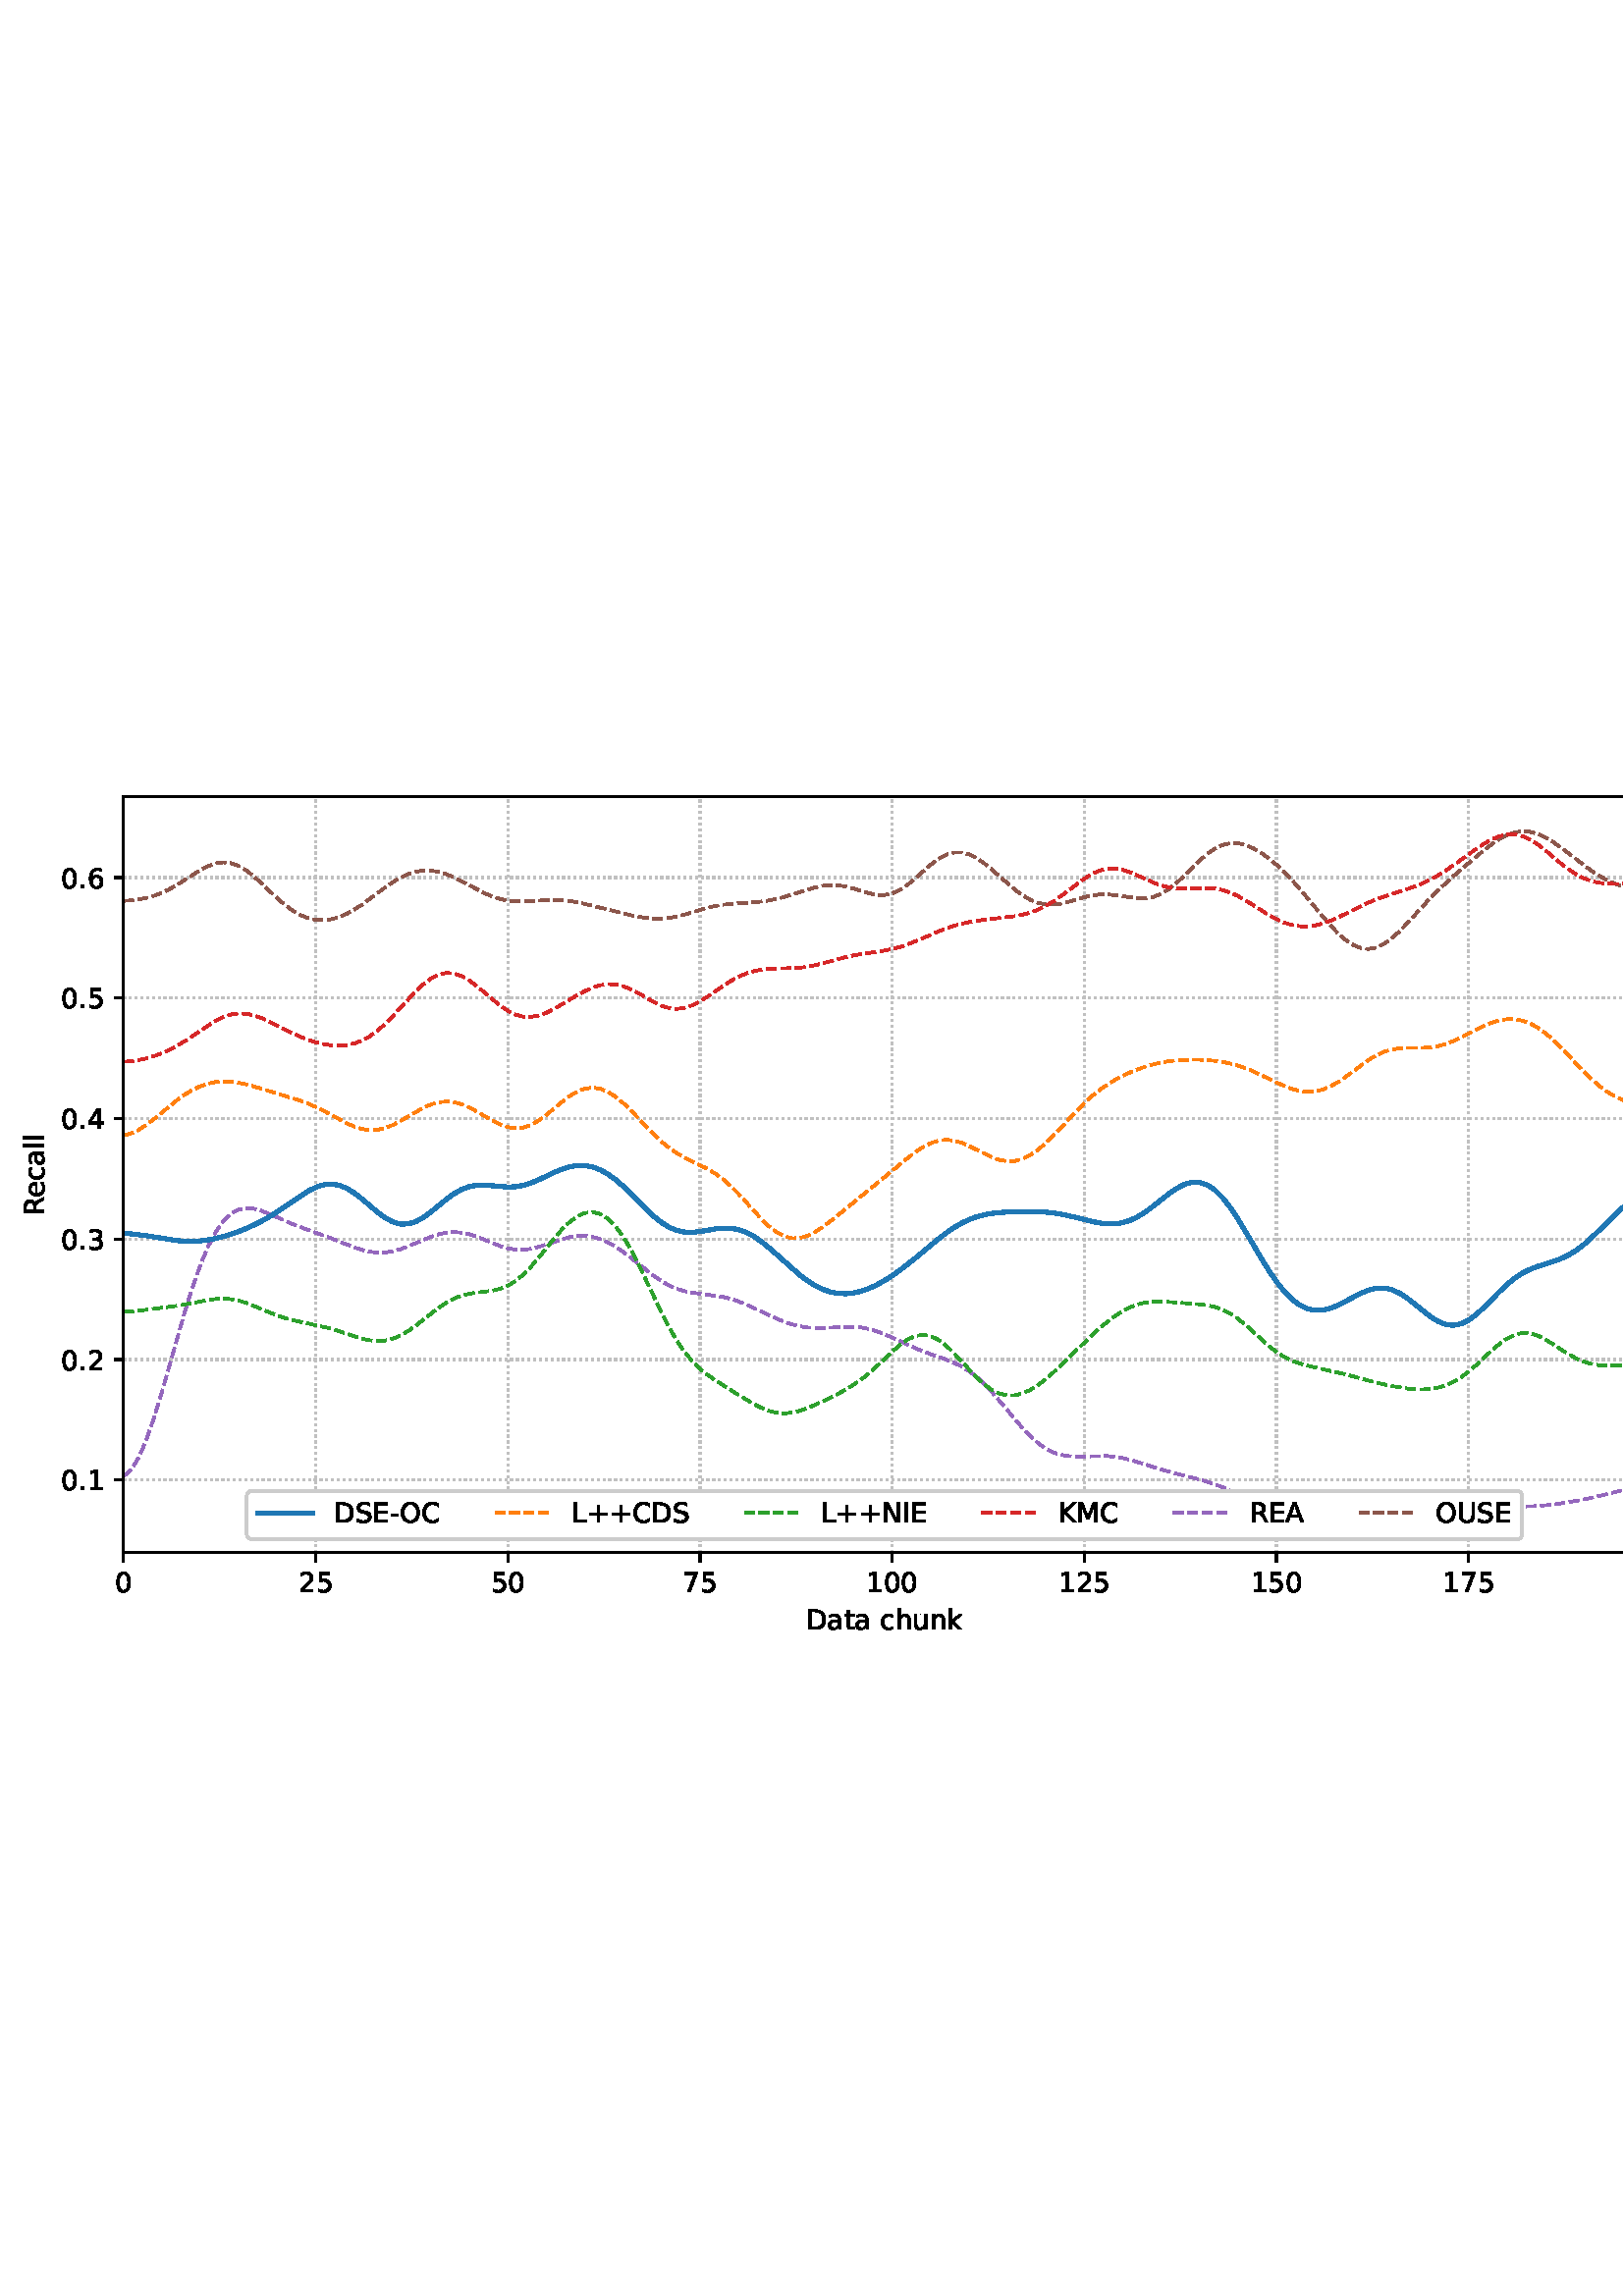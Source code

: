 %!PS-Adobe-3.0 EPSF-3.0
%%Orientation: portrait
%%BoundingBox: 1.511 235.028 610.489 556.972
%%EndComments
%%BeginProlog
/mpldict 8 dict def
mpldict begin
/m { moveto } bind def
/l { lineto } bind def
/r { rlineto } bind def
/c { curveto } bind def
/cl { closepath } bind def
/box {
m
1 index 0 r
0 exch r
neg 0 r
cl
} bind def
/clipbox {
box
clip
newpath
} bind def
%!PS-Adobe-3.0 Resource-Font
%%Copyright: Copyright (c) 2003 by Bitstream, Inc. All Rights Reserved. Copyright (c) 2006 by Tavmjong Bah. All Rights Reserved. DejaVu changes are in public domain 
25 dict begin
/_d{bind def}bind def
/_m{moveto}_d
/_l{lineto}_d
/_cl{closepath eofill}_d
/_c{curveto}_d
/_sc{7 -1 roll{setcachedevice}{pop pop pop pop pop pop}ifelse}_d
/_e{exec}_d
/FontName /DejaVuSans def
/PaintType 0 def
/FontMatrix[.001 0 0 .001 0 0]def
/FontBBox[-1021 -463 1793 1232]def
/FontType 3 def
/Encoding [ /space /plus /hyphen /period /zero /one /two /three /four /five /six /seven /A /C /D /E /I /K /L /M /N /O /R /S /U /a /c /e /h /k /l /n /t /u ] def
/FontInfo 10 dict dup begin
/FamilyName (DejaVu Sans) def
/FullName (DejaVu Sans) def
/Notice (Copyright (c) 2003 by Bitstream, Inc. All Rights Reserved. Copyright (c) 2006 by Tavmjong Bah. All Rights Reserved. DejaVu changes are in public domain ) def
/Weight (Book) def
/Version (Version 2.35) def
/ItalicAngle 0.0 def
/isFixedPitch false def
/UnderlinePosition -130 def
/UnderlineThickness 90 def
end readonly def
/CharStrings 35 dict dup begin
/.notdef 0 def
/space{318 0 0 0 0 0 _sc
}_d
/plus{838 0 106 0 732 627 _sc
460 627 _m
460 355 _l
732 355 _l
732 272 _l
460 272 _l
460 0 _l
378 0 _l
378 272 _l
106 272 _l
106 355 _l
378 355 _l
378 627 _l
460 627 _l
_cl}_d
/hyphen{361 0 49 234 312 314 _sc
49 314 _m
312 314 _l
312 234 _l
49 234 _l
49 314 _l
_cl}_d
/period{318 0 107 0 210 124 _sc
107 124 _m
210 124 _l
210 0 _l
107 0 _l
107 124 _l
_cl}_d
/zero{636 0 66 -13 570 742 _sc
318 664 _m
267 664 229 639 203 589 _c
177 539 165 464 165 364 _c
165 264 177 189 203 139 _c
229 89 267 64 318 64 _c
369 64 407 89 433 139 _c
458 189 471 264 471 364 _c
471 464 458 539 433 589 _c
407 639 369 664 318 664 _c
318 742 _m
399 742 461 709 505 645 _c
548 580 570 486 570 364 _c
570 241 548 147 505 83 _c
461 19 399 -13 318 -13 _c
236 -13 173 19 130 83 _c
87 147 66 241 66 364 _c
66 486 87 580 130 645 _c
173 709 236 742 318 742 _c
_cl}_d
/one{636 0 110 0 544 729 _sc
124 83 _m
285 83 _l
285 639 _l
110 604 _l
110 694 _l
284 729 _l
383 729 _l
383 83 _l
544 83 _l
544 0 _l
124 0 _l
124 83 _l
_cl}_d
/two{{636 0 73 0 536 742 _sc
192 83 _m
536 83 _l
536 0 _l
73 0 _l
73 83 _l
110 121 161 173 226 239 _c
290 304 331 346 348 365 _c
380 400 402 430 414 455 _c
426 479 433 504 433 528 _c
433 566 419 598 392 622 _c
365 646 330 659 286 659 _c
255 659 222 653 188 643 _c
154 632 117 616 78 594 _c
78 694 _l
118 710 155 722 189 730 _c
223 738 255 742 284 742 _c
}_e{359 742 419 723 464 685 _c
509 647 532 597 532 534 _c
532 504 526 475 515 449 _c
504 422 484 390 454 354 _c
446 344 420 317 376 272 _c
332 227 271 164 192 83 _c
_cl}_e}_d
/three{{636 0 76 -13 556 742 _sc
406 393 _m
453 383 490 362 516 330 _c
542 298 556 258 556 212 _c
556 140 531 84 482 45 _c
432 6 362 -13 271 -13 _c
240 -13 208 -10 176 -4 _c
144 1 110 10 76 22 _c
76 117 _l
103 101 133 89 166 81 _c
198 73 232 69 268 69 _c
330 69 377 81 409 105 _c
441 129 458 165 458 212 _c
458 254 443 288 413 312 _c
383 336 341 349 287 349 _c
}_e{202 349 _l
202 430 _l
291 430 _l
339 430 376 439 402 459 _c
428 478 441 506 441 543 _c
441 580 427 609 401 629 _c
374 649 336 659 287 659 _c
260 659 231 656 200 650 _c
169 644 135 635 98 623 _c
98 711 _l
135 721 170 729 203 734 _c
235 739 266 742 296 742 _c
370 742 429 725 473 691 _c
517 657 539 611 539 553 _c
539 513 527 479 504 451 _c
481 423 448 403 406 393 _c
_cl}_e}_d
/four{636 0 49 0 580 729 _sc
378 643 _m
129 254 _l
378 254 _l
378 643 _l
352 729 _m
476 729 _l
476 254 _l
580 254 _l
580 172 _l
476 172 _l
476 0 _l
378 0 _l
378 172 _l
49 172 _l
49 267 _l
352 729 _l
_cl}_d
/five{{636 0 77 -13 549 729 _sc
108 729 _m
495 729 _l
495 646 _l
198 646 _l
198 467 _l
212 472 227 476 241 478 _c
255 480 270 482 284 482 _c
365 482 429 459 477 415 _c
525 370 549 310 549 234 _c
549 155 524 94 475 51 _c
426 8 357 -13 269 -13 _c
238 -13 207 -10 175 -6 _c
143 -1 111 6 77 17 _c
77 116 _l
106 100 136 88 168 80 _c
199 72 232 69 267 69 _c
}_e{323 69 368 83 401 113 _c
433 143 450 183 450 234 _c
450 284 433 324 401 354 _c
368 384 323 399 267 399 _c
241 399 214 396 188 390 _c
162 384 135 375 108 363 _c
108 729 _l
_cl}_e}_d
/six{{636 0 70 -13 573 742 _sc
330 404 _m
286 404 251 388 225 358 _c
199 328 186 286 186 234 _c
186 181 199 139 225 109 _c
251 79 286 64 330 64 _c
374 64 409 79 435 109 _c
461 139 474 181 474 234 _c
474 286 461 328 435 358 _c
409 388 374 404 330 404 _c
526 713 _m
526 623 _l
501 635 476 644 451 650 _c
425 656 400 659 376 659 _c
310 659 260 637 226 593 _c
}_e{192 549 172 482 168 394 _c
187 422 211 444 240 459 _c
269 474 301 482 336 482 _c
409 482 467 459 509 415 _c
551 371 573 310 573 234 _c
573 159 550 99 506 54 _c
462 9 403 -13 330 -13 _c
246 -13 181 19 137 83 _c
92 147 70 241 70 364 _c
70 479 97 571 152 639 _c
206 707 280 742 372 742 _c
396 742 421 739 447 735 _c
472 730 498 723 526 713 _c
_cl}_e}_d
/seven{636 0 82 0 551 729 _sc
82 729 _m
551 729 _l
551 687 _l
286 0 _l
183 0 _l
432 646 _l
82 646 _l
82 729 _l
_cl}_d
/A{684 0 8 0 676 729 _sc
342 632 _m
208 269 _l
476 269 _l
342 632 _l
286 729 _m
398 729 _l
676 0 _l
573 0 _l
507 187 _l
178 187 _l
112 0 _l
8 0 _l
286 729 _l
_cl}_d
/C{{698 0 56 -13 644 742 _sc
644 673 _m
644 569 _l
610 599 575 622 537 638 _c
499 653 460 661 418 661 _c
334 661 270 635 226 584 _c
182 533 160 460 160 364 _c
160 268 182 194 226 143 _c
270 92 334 67 418 67 _c
460 67 499 74 537 90 _c
575 105 610 128 644 159 _c
644 56 _l
609 32 572 15 534 4 _c
496 -7 455 -13 412 -13 _c
302 -13 215 20 151 87 _c
}_e{87 154 56 246 56 364 _c
56 481 87 573 151 641 _c
215 708 302 742 412 742 _c
456 742 497 736 535 725 _c
573 713 610 696 644 673 _c
_cl}_e}_d
/D{770 0 98 0 711 729 _sc
197 648 _m
197 81 _l
316 81 _l
416 81 490 103 537 149 _c
583 195 607 267 607 365 _c
607 463 583 534 537 580 _c
490 625 416 648 316 648 _c
197 648 _l
98 729 _m
301 729 _l
442 729 546 699 612 641 _c
678 582 711 490 711 365 _c
711 239 677 147 611 88 _c
545 29 441 0 301 0 _c
98 0 _l
98 729 _l
_cl}_d
/E{632 0 98 0 568 729 _sc
98 729 _m
559 729 _l
559 646 _l
197 646 _l
197 430 _l
544 430 _l
544 347 _l
197 347 _l
197 83 _l
568 83 _l
568 0 _l
98 0 _l
98 729 _l
_cl}_d
/I{295 0 98 0 197 729 _sc
98 729 _m
197 729 _l
197 0 _l
98 0 _l
98 729 _l
_cl}_d
/K{656 0 98 0 677 729 _sc
98 729 _m
197 729 _l
197 421 _l
524 729 _l
651 729 _l
289 389 _l
677 0 _l
547 0 _l
197 351 _l
197 0 _l
98 0 _l
98 729 _l
_cl}_d
/L{557 0 98 0 552 729 _sc
98 729 _m
197 729 _l
197 83 _l
552 83 _l
552 0 _l
98 0 _l
98 729 _l
_cl}_d
/M{863 0 98 0 765 729 _sc
98 729 _m
245 729 _l
431 233 _l
618 729 _l
765 729 _l
765 0 _l
669 0 _l
669 640 _l
481 140 _l
382 140 _l
194 640 _l
194 0 _l
98 0 _l
98 729 _l
_cl}_d
/N{748 0 98 0 650 729 _sc
98 729 _m
231 729 _l
554 119 _l
554 729 _l
650 729 _l
650 0 _l
517 0 _l
194 610 _l
194 0 _l
98 0 _l
98 729 _l
_cl}_d
/O{787 0 56 -13 731 742 _sc
394 662 _m
322 662 265 635 223 582 _c
181 528 160 456 160 364 _c
160 272 181 199 223 146 _c
265 92 322 66 394 66 _c
465 66 522 92 564 146 _c
606 199 627 272 627 364 _c
627 456 606 528 564 582 _c
522 635 465 662 394 662 _c
394 742 _m
496 742 577 707 639 639 _c
700 571 731 479 731 364 _c
731 248 700 157 639 89 _c
577 21 496 -13 394 -13 _c
291 -13 209 21 148 89 _c
86 157 56 248 56 364 _c
56 479 86 571 148 639 _c
209 707 291 742 394 742 _c
_cl}_d
/R{{695 0 98 0 666 729 _sc
444 342 _m
465 334 486 319 506 296 _c
526 272 546 240 566 199 _c
666 0 _l
560 0 _l
467 187 _l
443 235 419 268 397 284 _c
374 300 343 308 304 308 _c
197 308 _l
197 0 _l
98 0 _l
98 729 _l
321 729 _l
404 729 466 711 507 677 _c
548 642 569 589 569 519 _c
569 473 558 434 537 404 _c
515 374 484 353 444 342 _c
197 648 _m
197 389 _l
321 389 _l
}_e{368 389 404 400 428 422 _c
452 444 465 476 465 519 _c
465 561 452 593 428 615 _c
404 637 368 648 321 648 _c
197 648 _l
_cl}_e}_d
/S{{635 0 66 -13 579 742 _sc
535 705 _m
535 609 _l
497 627 462 640 429 649 _c
395 657 363 662 333 662 _c
279 662 237 651 208 631 _c
179 610 165 580 165 542 _c
165 510 174 485 194 469 _c
213 452 250 439 304 429 _c
364 417 _l
437 403 491 378 526 343 _c
561 307 579 260 579 201 _c
579 130 555 77 508 41 _c
460 5 391 -13 300 -13 _c
265 -13 228 -9 189 -2 _c
}_e{150 5 110 16 69 32 _c
69 134 _l
109 111 148 94 186 83 _c
224 71 262 66 300 66 _c
356 66 399 77 430 99 _c
460 121 476 152 476 194 _c
476 230 465 258 443 278 _c
421 298 385 313 335 323 _c
275 335 _l
201 349 148 372 115 404 _c
82 435 66 478 66 534 _c
66 598 88 649 134 686 _c
179 723 242 742 322 742 _c
356 742 390 739 426 733 _c
461 727 497 717 535 705 _c
}_e{_cl}_e}_d
/U{732 0 87 -13 645 729 _sc
87 729 _m
186 729 _l
186 286 _l
186 208 200 151 228 117 _c
256 83 302 66 366 66 _c
429 66 475 83 503 117 _c
531 151 546 208 546 286 _c
546 729 _l
645 729 _l
645 274 _l
645 178 621 107 574 59 _c
527 11 458 -13 366 -13 _c
274 -13 204 11 157 59 _c
110 107 87 178 87 274 _c
87 729 _l
_cl}_d
/a{{613 0 60 -13 522 560 _sc
343 275 _m
270 275 220 266 192 250 _c
164 233 150 205 150 165 _c
150 133 160 107 181 89 _c
202 70 231 61 267 61 _c
317 61 357 78 387 114 _c
417 149 432 196 432 255 _c
432 275 _l
343 275 _l
522 312 _m
522 0 _l
432 0 _l
432 83 _l
411 49 385 25 355 10 _c
325 -5 287 -13 243 -13 _c
187 -13 142 2 109 33 _c
76 64 60 106 60 159 _c
}_e{60 220 80 266 122 298 _c
163 329 224 345 306 345 _c
432 345 _l
432 354 _l
432 395 418 427 391 450 _c
364 472 326 484 277 484 _c
245 484 215 480 185 472 _c
155 464 127 453 100 439 _c
100 522 _l
132 534 164 544 195 550 _c
226 556 256 560 286 560 _c
365 560 424 539 463 498 _c
502 457 522 395 522 312 _c
_cl}_e}_d
/c{{550 0 55 -13 488 560 _sc
488 526 _m
488 442 _l
462 456 437 466 411 473 _c
385 480 360 484 334 484 _c
276 484 230 465 198 428 _c
166 391 150 339 150 273 _c
150 206 166 154 198 117 _c
230 80 276 62 334 62 _c
360 62 385 65 411 72 _c
437 79 462 90 488 104 _c
488 21 _l
462 9 436 0 410 -5 _c
383 -10 354 -13 324 -13 _c
242 -13 176 12 128 64 _c
}_e{79 115 55 185 55 273 _c
55 362 79 432 128 483 _c
177 534 244 560 330 560 _c
358 560 385 557 411 551 _c
437 545 463 537 488 526 _c
_cl}_e}_d
/e{{615 0 55 -13 562 560 _sc
562 296 _m
562 252 _l
149 252 _l
153 190 171 142 205 110 _c
238 78 284 62 344 62 _c
378 62 412 66 444 74 _c
476 82 509 95 541 113 _c
541 28 _l
509 14 476 3 442 -3 _c
408 -9 373 -13 339 -13 _c
251 -13 182 12 131 62 _c
80 112 55 181 55 268 _c
55 357 79 428 127 481 _c
175 533 241 560 323 560 _c
397 560 455 536 498 489 _c
}_e{540 441 562 377 562 296 _c
472 322 _m
471 371 457 410 431 440 _c
404 469 368 484 324 484 _c
274 484 234 469 204 441 _c
174 413 156 373 152 322 _c
472 322 _l
_cl}_e}_d
/h{634 0 91 0 549 760 _sc
549 330 _m
549 0 _l
459 0 _l
459 327 _l
459 379 448 417 428 443 _c
408 469 378 482 338 482 _c
289 482 251 466 223 435 _c
195 404 181 362 181 309 _c
181 0 _l
91 0 _l
91 760 _l
181 760 _l
181 462 _l
202 494 227 519 257 535 _c
286 551 320 560 358 560 _c
420 560 468 540 500 501 _c
532 462 549 405 549 330 _c
_cl}_d
/k{579 0 91 0 576 760 _sc
91 760 _m
181 760 _l
181 311 _l
449 547 _l
564 547 _l
274 291 _l
576 0 _l
459 0 _l
181 267 _l
181 0 _l
91 0 _l
91 760 _l
_cl}_d
/l{278 0 94 0 184 760 _sc
94 760 _m
184 760 _l
184 0 _l
94 0 _l
94 760 _l
_cl}_d
/n{634 0 91 0 549 560 _sc
549 330 _m
549 0 _l
459 0 _l
459 327 _l
459 379 448 417 428 443 _c
408 469 378 482 338 482 _c
289 482 251 466 223 435 _c
195 404 181 362 181 309 _c
181 0 _l
91 0 _l
91 547 _l
181 547 _l
181 462 _l
202 494 227 519 257 535 _c
286 551 320 560 358 560 _c
420 560 468 540 500 501 _c
532 462 549 405 549 330 _c
_cl}_d
/t{392 0 27 0 368 702 _sc
183 702 _m
183 547 _l
368 547 _l
368 477 _l
183 477 _l
183 180 _l
183 135 189 106 201 94 _c
213 81 238 75 276 75 _c
368 75 _l
368 0 _l
276 0 _l
206 0 158 13 132 39 _c
106 65 93 112 93 180 _c
93 477 _l
27 477 _l
27 547 _l
93 547 _l
93 702 _l
183 702 _l
_cl}_d
/u{634 0 85 -13 543 560 _sc
85 216 _m
85 547 _l
175 547 _l
175 219 _l
175 167 185 129 205 103 _c
225 77 255 64 296 64 _c
344 64 383 79 411 110 _c
439 141 453 183 453 237 _c
453 547 _l
543 547 _l
543 0 _l
453 0 _l
453 84 _l
431 50 405 26 377 10 _c
348 -5 315 -13 277 -13 _c
214 -13 166 6 134 45 _c
101 83 85 140 85 216 _c
311 560 _m
311 560 _l
_cl}_d
end readonly def

/BuildGlyph
 {exch begin
 CharStrings exch
 2 copy known not{pop /.notdef}if
 true 3 1 roll get exec
 end}_d

/BuildChar {
 1 index /Encoding get exch get
 1 index /BuildGlyph get exec
}_d

FontName currentdict end definefont pop
end
%%EndProlog
mpldict begin
1.511 235.028 translate
608.978 321.944 0 0 clipbox
gsave
0 0 m
608.978 0 l
608.978 321.944 l
0 321.944 l
cl
1.000 setgray
fill
grestore
gsave
43.778 37.544 m
601.778 37.544 l
601.778 314.744 l
43.778 314.744 l
cl
1.000 setgray
fill
grestore
0.800 setlinewidth
1 setlinejoin
0 setlinecap
[0.8 1.32] 0 setdash
0.753 setgray
gsave
558 277.2 43.78 37.54 clipbox
43.778 37.544 m
43.778 314.744 l
stroke
grestore
[] 0 setdash
0.000 setgray
gsave
/o {
gsave
newpath
translate
0.8 setlinewidth
1 setlinejoin
0 setlinecap
0 0 m
0 -3.5 l

gsave
0.000 setgray
fill
grestore
stroke
grestore
} bind def
43.778 37.544 o
grestore
/DejaVuSans findfont
10.000 scalefont
setfont
gsave
40.598 22.95 translate
0.0 rotate
0.0 0 m /zero glyphshow
grestore
[0.8 1.32] 0 setdash
0.753 setgray
gsave
558 277.2 43.78 37.54 clipbox
114.233 37.544 m
114.233 314.744 l
stroke
grestore
[] 0 setdash
0.000 setgray
gsave
/o {
gsave
newpath
translate
0.8 setlinewidth
1 setlinejoin
0 setlinecap
0 0 m
0 -3.5 l

gsave
0.000 setgray
fill
grestore
stroke
grestore
} bind def
114.233 37.544 o
grestore
gsave
107.873 22.95 translate
0.0 rotate
0.0 0 m /two glyphshow
6.362 0 m /five glyphshow
grestore
[0.8 1.32] 0 setdash
0.753 setgray
gsave
558 277.2 43.78 37.54 clipbox
184.687 37.544 m
184.687 314.744 l
stroke
grestore
[] 0 setdash
0.000 setgray
gsave
/o {
gsave
newpath
translate
0.8 setlinewidth
1 setlinejoin
0 setlinecap
0 0 m
0 -3.5 l

gsave
0.000 setgray
fill
grestore
stroke
grestore
} bind def
184.687 37.544 o
grestore
gsave
178.328 22.95 translate
0.0 rotate
0.0 0 m /five glyphshow
6.362 0 m /zero glyphshow
grestore
[0.8 1.32] 0 setdash
0.753 setgray
gsave
558 277.2 43.78 37.54 clipbox
255.142 37.544 m
255.142 314.744 l
stroke
grestore
[] 0 setdash
0.000 setgray
gsave
/o {
gsave
newpath
translate
0.8 setlinewidth
1 setlinejoin
0 setlinecap
0 0 m
0 -3.5 l

gsave
0.000 setgray
fill
grestore
stroke
grestore
} bind def
255.142 37.544 o
grestore
gsave
248.782 22.95 translate
0.0 rotate
0.0 0 m /seven glyphshow
6.362 0 m /five glyphshow
grestore
[0.8 1.32] 0 setdash
0.753 setgray
gsave
558 277.2 43.78 37.54 clipbox
325.596 37.544 m
325.596 314.744 l
stroke
grestore
[] 0 setdash
0.000 setgray
gsave
/o {
gsave
newpath
translate
0.8 setlinewidth
1 setlinejoin
0 setlinecap
0 0 m
0 -3.5 l

gsave
0.000 setgray
fill
grestore
stroke
grestore
} bind def
325.596 37.544 o
grestore
gsave
316.057 22.95 translate
0.0 rotate
0.0 0 m /one glyphshow
6.362 0 m /zero glyphshow
12.725 0 m /zero glyphshow
grestore
[0.8 1.32] 0 setdash
0.753 setgray
gsave
558 277.2 43.78 37.54 clipbox
396.051 37.544 m
396.051 314.744 l
stroke
grestore
[] 0 setdash
0.000 setgray
gsave
/o {
gsave
newpath
translate
0.8 setlinewidth
1 setlinejoin
0 setlinecap
0 0 m
0 -3.5 l

gsave
0.000 setgray
fill
grestore
stroke
grestore
} bind def
396.051 37.544 o
grestore
gsave
386.512 22.95 translate
0.0 rotate
0.0 0 m /one glyphshow
6.362 0 m /two glyphshow
12.725 0 m /five glyphshow
grestore
[0.8 1.32] 0 setdash
0.753 setgray
gsave
558 277.2 43.78 37.54 clipbox
466.505 37.544 m
466.505 314.744 l
stroke
grestore
[] 0 setdash
0.000 setgray
gsave
/o {
gsave
newpath
translate
0.8 setlinewidth
1 setlinejoin
0 setlinecap
0 0 m
0 -3.5 l

gsave
0.000 setgray
fill
grestore
stroke
grestore
} bind def
466.505 37.544 o
grestore
gsave
456.966 22.95 translate
0.0 rotate
0.0 0 m /one glyphshow
6.362 0 m /five glyphshow
12.725 0 m /zero glyphshow
grestore
[0.8 1.32] 0 setdash
0.753 setgray
gsave
558 277.2 43.78 37.54 clipbox
536.96 37.544 m
536.96 314.744 l
stroke
grestore
[] 0 setdash
0.000 setgray
gsave
/o {
gsave
newpath
translate
0.8 setlinewidth
1 setlinejoin
0 setlinecap
0 0 m
0 -3.5 l

gsave
0.000 setgray
fill
grestore
stroke
grestore
} bind def
536.96 37.544 o
grestore
gsave
527.421 22.95 translate
0.0 rotate
0.0 0 m /one glyphshow
6.362 0 m /seven glyphshow
12.725 0 m /five glyphshow
grestore
gsave
294.083 9.278 translate
0.0 rotate
0.0 0 m /D glyphshow
7.7 0 m /a glyphshow
13.828 0 m /t glyphshow
17.749 0 m /a glyphshow
23.877 0 m /space glyphshow
27.056 0 m /c glyphshow
32.554 0 m /h glyphshow
38.892 0 m /u glyphshow
45.229 0 m /n glyphshow
51.567 0 m /k glyphshow
grestore
[0.8 1.32] 0 setdash
0.753 setgray
gsave
558 277.2 43.78 37.54 clipbox
43.778 64.223 m
601.778 64.223 l
stroke
grestore
[] 0 setdash
0.000 setgray
gsave
/o {
gsave
newpath
translate
0.8 setlinewidth
1 setlinejoin
0 setlinecap
0 0 m
-3.5 0 l

gsave
0.000 setgray
fill
grestore
stroke
grestore
} bind def
43.778 64.223 o
grestore
gsave
20.872 60.426 translate
0.0 rotate
0.0 0 m /zero glyphshow
6.362 0 m /period glyphshow
9.541 0 m /one glyphshow
grestore
[0.8 1.32] 0 setdash
0.753 setgray
gsave
558 277.2 43.78 37.54 clipbox
43.778 108.415 m
601.778 108.415 l
stroke
grestore
[] 0 setdash
0.000 setgray
gsave
/o {
gsave
newpath
translate
0.8 setlinewidth
1 setlinejoin
0 setlinecap
0 0 m
-3.5 0 l

gsave
0.000 setgray
fill
grestore
stroke
grestore
} bind def
43.778 108.415 o
grestore
gsave
20.872 104.619 translate
0.0 rotate
0.0 0 m /zero glyphshow
6.362 0 m /period glyphshow
9.541 0 m /two glyphshow
grestore
[0.8 1.32] 0 setdash
0.753 setgray
gsave
558 277.2 43.78 37.54 clipbox
43.778 152.608 m
601.778 152.608 l
stroke
grestore
[] 0 setdash
0.000 setgray
gsave
/o {
gsave
newpath
translate
0.8 setlinewidth
1 setlinejoin
0 setlinecap
0 0 m
-3.5 0 l

gsave
0.000 setgray
fill
grestore
stroke
grestore
} bind def
43.778 152.608 o
grestore
gsave
20.872 148.811 translate
0.0 rotate
0.0 0 m /zero glyphshow
6.362 0 m /period glyphshow
9.541 0 m /three glyphshow
grestore
[0.8 1.32] 0 setdash
0.753 setgray
gsave
558 277.2 43.78 37.54 clipbox
43.778 196.801 m
601.778 196.801 l
stroke
grestore
[] 0 setdash
0.000 setgray
gsave
/o {
gsave
newpath
translate
0.8 setlinewidth
1 setlinejoin
0 setlinecap
0 0 m
-3.5 0 l

gsave
0.000 setgray
fill
grestore
stroke
grestore
} bind def
43.778 196.801 o
grestore
gsave
20.872 193.004 translate
0.0 rotate
0.0 0 m /zero glyphshow
6.362 0 m /period glyphshow
9.541 0 m /four glyphshow
grestore
[0.8 1.32] 0 setdash
0.753 setgray
gsave
558 277.2 43.78 37.54 clipbox
43.778 240.993 m
601.778 240.993 l
stroke
grestore
[] 0 setdash
0.000 setgray
gsave
/o {
gsave
newpath
translate
0.8 setlinewidth
1 setlinejoin
0 setlinecap
0 0 m
-3.5 0 l

gsave
0.000 setgray
fill
grestore
stroke
grestore
} bind def
43.778 240.993 o
grestore
gsave
20.872 237.197 translate
0.0 rotate
0.0 0 m /zero glyphshow
6.362 0 m /period glyphshow
9.541 0 m /five glyphshow
grestore
[0.8 1.32] 0 setdash
0.753 setgray
gsave
558 277.2 43.78 37.54 clipbox
43.778 285.186 m
601.778 285.186 l
stroke
grestore
[] 0 setdash
0.000 setgray
gsave
/o {
gsave
newpath
translate
0.8 setlinewidth
1 setlinejoin
0 setlinecap
0 0 m
-3.5 0 l

gsave
0.000 setgray
fill
grestore
stroke
grestore
} bind def
43.778 285.186 o
grestore
gsave
20.872 281.389 translate
0.0 rotate
0.0 0 m /zero glyphshow
6.362 0 m /period glyphshow
9.541 0 m /six glyphshow
grestore
gsave
14.794 161.245 translate
90.0 rotate
0.0 0 m /R glyphshow
6.448 0 m /e glyphshow
12.601 0 m /c glyphshow
18.099 0 m /a glyphshow
24.227 0 m /l glyphshow
27.005 0 m /l glyphshow
grestore
1.000 setlinewidth
[3.7 1.6] 0 setdash
0.549 0.337 0.294 setrgbcolor
gsave
558 277.2 43.78 37.54 clipbox
43.778 276.631 m
46.596 276.798 l
49.414 277.151 l
52.233 277.715 l
55.051 278.521 l
57.869 279.599 l
60.687 280.954 l
63.505 282.558 l
71.96 287.92 l
74.778 289.378 l
77.596 290.372 l
80.414 290.756 l
83.233 290.44 l
86.051 289.408 l
88.869 287.72 l
91.687 285.508 l
97.324 280.244 l
100.142 277.593 l
102.96 275.165 l
105.778 273.095 l
108.596 271.466 l
111.414 270.324 l
114.233 269.68 l
117.051 269.53 l
119.869 269.855 l
122.687 270.627 l
125.505 271.812 l
128.324 273.357 l
131.142 275.194 l
136.778 279.367 l
139.596 281.471 l
142.414 283.421 l
145.233 285.104 l
148.051 286.427 l
150.869 287.324 l
153.687 287.758 l
156.505 287.727 l
159.324 287.258 l
162.142 286.398 l
164.96 285.225 l
170.596 282.32 l
176.233 279.409 l
179.051 278.219 l
181.869 277.309 l
184.687 276.718 l
187.505 276.437 l
190.324 276.416 l
201.596 277.029 l
204.414 276.91 l
207.233 276.602 l
210.051 276.127 l
215.687 274.848 l
229.778 271.361 l
232.596 270.789 l
235.414 270.347 l
238.233 270.096 l
241.051 270.091 l
243.869 270.359 l
246.687 270.885 l
249.505 271.615 l
257.96 274.109 l
260.778 274.748 l
263.596 275.219 l
269.233 275.743 l
274.869 276.1 l
277.687 276.381 l
280.505 276.794 l
283.324 277.363 l
286.142 278.087 l
291.778 279.854 l
297.414 281.565 l
300.233 282.149 l
303.051 282.424 l
305.869 282.33 l
308.687 281.869 l
311.505 281.12 l
317.142 279.392 l
319.96 278.845 l
322.778 278.787 l
325.596 279.365 l
328.414 280.626 l
331.233 282.505 l
334.051 284.835 l
339.687 289.834 l
342.505 291.951 l
345.324 293.5 l
348.142 294.329 l
350.96 294.38 l
353.778 293.667 l
356.596 292.276 l
359.414 290.344 l
362.233 288.037 l
370.687 280.655 l
373.505 278.602 l
376.324 276.982 l
379.142 275.873 l
381.96 275.305 l
384.778 275.254 l
387.596 275.638 l
390.414 276.325 l
396.051 277.967 l
398.869 278.603 l
401.687 278.962 l
404.505 279.0 l
407.324 278.747 l
415.778 277.516 l
418.596 277.547 l
421.414 278.078 l
424.233 279.201 l
427.051 280.929 l
429.869 283.188 l
432.687 285.825 l
438.324 291.38 l
441.142 293.831 l
443.96 295.794 l
446.778 297.136 l
449.596 297.791 l
452.414 297.764 l
455.233 297.107 l
458.051 295.906 l
460.869 294.251 l
463.687 292.22 l
466.505 289.863 l
469.324 287.214 l
472.142 284.297 l
474.96 281.143 l
480.596 274.36 l
486.233 267.675 l
489.051 264.732 l
491.869 262.263 l
494.687 260.416 l
497.505 259.302 l
500.324 258.994 l
503.142 259.518 l
505.96 260.836 l
508.778 262.853 l
511.596 265.42 l
514.414 268.358 l
522.869 277.615 l
525.687 280.456 l
531.324 285.642 l
539.778 292.873 l
542.596 295.189 l
545.414 297.353 l
548.233 299.247 l
551.051 300.744 l
553.869 301.735 l
556.687 302.144 l
559.505 301.95 l
562.324 301.174 l
565.142 299.89 l
567.96 298.197 l
570.778 296.209 l
582.051 287.623 l
584.869 285.805 l
587.687 284.252 l
590.505 282.992 l
593.324 282.031 l
596.142 281.351 l
598.96 280.921 l
601.778 280.716 l
601.778 280.716 l
stroke
grestore
0.580 0.404 0.741 setrgbcolor
gsave
558 277.2 43.78 37.54 clipbox
43.778 65.586 m
46.596 67.975 l
49.414 72.604 l
52.233 79.19 l
55.051 87.339 l
57.869 96.596 l
66.324 126.15 l
69.142 135.128 l
71.96 143.097 l
74.778 149.839 l
77.596 155.233 l
80.414 159.248 l
83.233 161.943 l
86.051 163.452 l
88.869 163.964 l
91.687 163.704 l
94.505 162.906 l
97.324 161.787 l
105.778 158.077 l
111.414 155.95 l
119.869 152.867 l
128.324 149.561 l
131.142 148.644 l
133.96 147.972 l
136.778 147.63 l
139.596 147.663 l
142.414 148.082 l
145.233 148.849 l
148.051 149.885 l
156.505 153.45 l
159.324 154.365 l
162.142 154.958 l
164.96 155.16 l
167.778 154.947 l
170.596 154.341 l
173.414 153.414 l
181.869 150.016 l
184.687 149.185 l
187.505 148.714 l
190.324 148.661 l
193.142 149.019 l
195.96 149.719 l
207.233 153.307 l
210.051 153.726 l
212.869 153.767 l
215.687 153.396 l
218.505 152.604 l
221.324 151.404 l
224.142 149.832 l
226.96 147.939 l
232.596 143.533 l
238.233 139.075 l
241.051 137.146 l
243.869 135.55 l
246.687 134.331 l
249.505 133.476 l
252.324 132.917 l
263.596 131.383 l
266.414 130.672 l
269.233 129.742 l
272.051 128.615 l
277.687 125.988 l
283.324 123.356 l
286.142 122.221 l
288.96 121.285 l
291.778 120.59 l
294.596 120.15 l
297.414 119.954 l
300.233 119.96 l
308.687 120.42 l
311.505 120.399 l
314.324 120.145 l
317.142 119.616 l
319.96 118.801 l
322.778 117.736 l
328.414 115.159 l
334.051 112.572 l
339.687 110.402 l
345.324 108.434 l
348.142 107.294 l
350.96 105.901 l
353.778 104.158 l
356.596 102.002 l
359.414 99.421 l
362.233 96.458 l
367.869 89.789 l
373.505 83.135 l
376.324 80.213 l
379.142 77.731 l
381.96 75.768 l
384.778 74.346 l
387.596 73.439 l
390.414 72.969 l
393.233 72.828 l
404.505 73.019 l
407.324 72.754 l
410.142 72.276 l
412.96 71.605 l
418.596 69.893 l
424.233 68.096 l
429.869 66.527 l
438.324 64.401 l
441.142 63.585 l
443.96 62.646 l
446.778 61.559 l
449.596 60.321 l
455.233 57.478 l
460.869 54.501 l
463.687 53.144 l
466.505 51.978 l
469.324 51.068 l
472.142 50.455 l
474.96 50.152 l
477.778 50.144 l
480.596 50.386 l
486.233 51.344 l
491.869 52.424 l
494.687 52.849 l
497.505 53.146 l
500.324 53.306 l
505.96 53.284 l
514.414 52.99 l
520.051 53.096 l
525.687 53.566 l
536.96 54.738 l
542.596 54.919 l
548.233 54.776 l
556.687 54.504 l
562.324 54.677 l
567.96 55.229 l
573.596 56.061 l
579.233 57.107 l
584.869 58.382 l
596.142 61.147 l
598.96 61.6 l
601.778 61.841 l
601.778 61.841 l
stroke
grestore
0.839 0.153 0.157 setrgbcolor
gsave
558 277.2 43.78 37.54 clipbox
43.778 217.616 m
46.596 217.828 l
49.414 218.253 l
52.233 218.883 l
55.051 219.718 l
57.869 220.766 l
60.687 222.037 l
63.505 223.535 l
66.324 225.246 l
77.596 232.678 l
80.414 234.05 l
83.233 234.966 l
86.051 235.359 l
88.869 235.216 l
91.687 234.59 l
94.505 233.575 l
97.324 232.292 l
105.778 228.038 l
108.596 226.782 l
111.414 225.692 l
114.233 224.792 l
117.051 224.109 l
119.869 223.674 l
122.687 223.528 l
125.505 223.724 l
128.324 224.318 l
131.142 225.362 l
133.96 226.89 l
136.778 228.908 l
139.596 231.374 l
142.414 234.206 l
150.869 243.383 l
153.687 246.025 l
156.505 248.131 l
159.324 249.552 l
162.142 250.188 l
164.96 250.007 l
167.778 249.052 l
170.596 247.431 l
173.414 245.315 l
181.869 238.183 l
184.687 236.284 l
187.505 234.917 l
190.324 234.172 l
193.142 234.069 l
195.96 234.565 l
198.778 235.566 l
201.596 236.946 l
207.233 240.29 l
210.051 241.981 l
212.869 243.52 l
215.687 244.79 l
218.505 245.683 l
221.324 246.106 l
224.142 246.004 l
226.96 245.364 l
229.778 244.243 l
232.596 242.763 l
238.233 239.5 l
241.051 238.164 l
243.869 237.293 l
246.687 237.013 l
249.505 237.369 l
252.324 238.323 l
255.142 239.769 l
257.96 241.553 l
263.596 245.442 l
266.414 247.234 l
269.233 248.771 l
272.051 249.983 l
274.869 250.85 l
277.687 251.394 l
280.505 251.676 l
291.778 252.095 l
294.596 252.465 l
297.414 253.017 l
303.051 254.506 l
308.687 256.022 l
311.505 256.637 l
317.142 257.542 l
322.778 258.377 l
325.596 258.95 l
328.414 259.701 l
331.233 260.641 l
336.869 262.955 l
342.505 265.396 l
345.324 266.487 l
348.142 267.428 l
350.96 268.206 l
353.778 268.827 l
359.414 269.693 l
370.687 271.025 l
373.505 271.578 l
376.324 272.353 l
379.142 273.409 l
381.96 274.787 l
384.778 276.486 l
387.596 278.462 l
396.051 284.804 l
398.869 286.507 l
401.687 287.742 l
404.505 288.41 l
407.324 288.482 l
410.142 288.003 l
412.96 287.081 l
418.596 284.559 l
421.414 283.317 l
424.233 282.289 l
427.051 281.567 l
429.869 281.178 l
432.687 281.078 l
441.142 281.356 l
443.96 281.157 l
446.778 280.616 l
449.596 279.687 l
452.414 278.385 l
455.233 276.785 l
463.687 271.421 l
466.505 269.886 l
469.324 268.653 l
472.142 267.786 l
474.96 267.319 l
477.778 267.26 l
480.596 267.596 l
483.414 268.296 l
486.233 269.303 l
489.051 270.544 l
500.324 276.045 l
503.142 277.198 l
508.778 279.134 l
514.414 280.917 l
517.233 281.918 l
520.051 283.073 l
522.869 284.416 l
525.687 285.963 l
528.505 287.705 l
534.142 291.642 l
539.778 295.731 l
542.596 297.59 l
545.414 299.165 l
548.233 300.329 l
551.051 300.963 l
553.869 300.984 l
556.687 300.354 l
559.505 299.099 l
562.324 297.305 l
565.142 295.124 l
570.778 290.368 l
573.596 288.184 l
576.414 286.331 l
579.233 284.89 l
582.051 283.878 l
584.869 283.254 l
587.687 282.94 l
590.505 282.843 l
598.96 283.04 l
601.778 283.089 l
601.778 283.089 l
stroke
grestore
0.173 0.627 0.173 setrgbcolor
gsave
558 277.2 43.78 37.54 clipbox
43.778 125.922 m
46.596 126.064 l
52.233 126.65 l
63.505 128.145 l
69.142 129.135 l
74.778 130.219 l
77.596 130.603 l
80.414 130.744 l
83.233 130.558 l
86.051 130.019 l
88.869 129.154 l
94.505 126.828 l
100.142 124.528 l
102.96 123.612 l
105.778 122.875 l
119.869 119.765 l
125.505 117.898 l
131.142 116.084 l
133.96 115.467 l
136.778 115.197 l
139.596 115.364 l
142.414 116.026 l
145.233 117.188 l
148.051 118.813 l
150.869 120.8 l
159.324 127.42 l
162.142 129.295 l
164.96 130.791 l
167.778 131.869 l
170.596 132.559 l
173.414 132.97 l
179.051 133.656 l
181.869 134.335 l
184.687 135.478 l
187.505 137.2 l
190.324 139.532 l
193.142 142.419 l
195.96 145.723 l
201.596 152.745 l
204.414 155.99 l
207.233 158.758 l
210.051 160.859 l
212.869 162.143 l
215.687 162.497 l
218.505 161.835 l
221.324 160.11 l
224.142 157.319 l
226.96 153.509 l
229.778 148.795 l
232.596 143.37 l
241.051 125.572 l
243.869 120.115 l
246.687 115.282 l
249.505 111.173 l
252.324 107.787 l
255.142 105.032 l
257.96 102.758 l
260.778 100.795 l
269.233 95.467 l
274.869 92.096 l
277.687 90.67 l
280.505 89.572 l
283.324 88.89 l
286.142 88.682 l
288.96 88.939 l
291.778 89.606 l
294.596 90.59 l
300.233 93.091 l
305.869 95.905 l
308.687 97.449 l
311.505 99.174 l
314.324 101.149 l
317.142 103.409 l
319.96 105.932 l
325.596 111.294 l
328.414 113.742 l
331.233 115.726 l
334.051 117.031 l
336.869 117.495 l
339.687 117.046 l
342.505 115.704 l
345.324 113.588 l
348.142 110.888 l
356.596 101.796 l
359.414 99.243 l
362.233 97.241 l
365.051 95.894 l
367.869 95.251 l
370.687 95.308 l
373.505 96.022 l
376.324 97.318 l
379.142 99.106 l
381.96 101.282 l
384.778 103.744 l
390.414 109.144 l
398.869 117.353 l
401.687 119.897 l
404.505 122.258 l
407.324 124.374 l
410.142 126.18 l
412.96 127.627 l
415.778 128.679 l
418.596 129.338 l
421.414 129.646 l
424.233 129.683 l
429.869 129.34 l
438.324 128.663 l
441.142 128.292 l
443.96 127.67 l
446.778 126.677 l
449.596 125.236 l
452.414 123.337 l
455.233 121.044 l
463.687 113.406 l
466.505 111.211 l
469.324 109.403 l
472.142 108.002 l
474.96 106.968 l
477.778 106.196 l
491.869 102.961 l
503.142 99.928 l
508.778 98.685 l
514.414 97.772 l
517.233 97.505 l
520.051 97.427 l
522.869 97.596 l
525.687 98.075 l
528.505 98.923 l
531.324 100.187 l
534.142 101.883 l
536.96 103.987 l
539.778 106.418 l
545.414 111.681 l
548.233 114.11 l
551.051 116.113 l
553.869 117.499 l
556.687 118.146 l
559.505 118.023 l
562.324 117.192 l
565.142 115.796 l
570.778 112.17 l
573.596 110.377 l
576.414 108.832 l
579.233 107.631 l
582.051 106.806 l
584.869 106.327 l
587.687 106.13 l
593.324 106.235 l
601.778 106.579 l
601.778 106.579 l
stroke
grestore
1.000 0.498 0.055 setrgbcolor
gsave
558 277.2 43.78 37.54 clipbox
43.778 190.628 m
46.596 191.332 l
49.414 192.67 l
52.233 194.515 l
55.051 196.699 l
63.505 203.637 l
66.324 205.633 l
69.142 207.321 l
71.96 208.66 l
74.778 209.624 l
77.596 210.21 l
80.414 210.429 l
83.233 210.314 l
86.051 209.917 l
88.869 209.3 l
94.505 207.701 l
108.596 203.341 l
111.414 202.282 l
114.233 201.062 l
117.051 199.676 l
125.505 195.13 l
128.324 193.872 l
131.142 192.973 l
133.96 192.543 l
136.778 192.645 l
139.596 193.277 l
142.414 194.383 l
145.233 195.845 l
153.687 200.734 l
156.505 201.962 l
159.324 202.759 l
162.142 203.046 l
164.96 202.795 l
167.778 202.032 l
170.596 200.831 l
173.414 199.318 l
179.051 196.016 l
181.869 194.615 l
184.687 193.638 l
187.505 193.233 l
190.324 193.5 l
193.142 194.458 l
195.96 196.041 l
198.778 198.103 l
204.414 202.797 l
207.233 204.94 l
210.051 206.644 l
212.869 207.741 l
215.687 208.121 l
218.505 207.742 l
221.324 206.624 l
224.142 204.84 l
226.96 202.507 l
229.778 199.777 l
238.233 190.939 l
241.051 188.312 l
243.869 186.025 l
246.687 184.098 l
249.505 182.485 l
257.96 178.284 l
260.778 176.58 l
263.596 174.519 l
266.414 172.058 l
269.233 169.232 l
277.687 159.924 l
280.505 157.216 l
283.324 155.049 l
286.142 153.577 l
288.96 152.882 l
291.778 152.975 l
294.596 153.789 l
297.414 155.198 l
300.233 157.047 l
305.869 161.438 l
328.414 179.909 l
331.233 182.257 l
334.051 184.436 l
336.869 186.313 l
339.687 187.762 l
342.505 188.678 l
345.324 189.002 l
348.142 188.734 l
350.96 187.938 l
353.778 186.738 l
362.233 182.534 l
365.051 181.579 l
367.869 181.119 l
370.687 181.252 l
373.505 182.022 l
376.324 183.421 l
379.142 185.391 l
381.96 187.835 l
384.778 190.629 l
396.051 202.49 l
398.869 205.043 l
401.687 207.308 l
404.505 209.281 l
407.324 210.991 l
410.142 212.476 l
412.96 213.769 l
415.778 214.897 l
418.596 215.869 l
421.414 216.684 l
424.233 217.338 l
427.051 217.828 l
429.869 218.159 l
432.687 218.347 l
438.324 218.367 l
441.142 218.219 l
443.96 217.953 l
446.778 217.55 l
449.596 216.974 l
452.414 216.205 l
455.233 215.233 l
458.051 214.071 l
463.687 211.377 l
469.324 208.734 l
472.142 207.682 l
474.96 206.949 l
477.778 206.621 l
480.596 206.765 l
483.414 207.417 l
486.233 208.565 l
489.051 210.155 l
491.869 212.079 l
500.324 218.307 l
503.142 219.984 l
505.96 221.258 l
508.778 222.1 l
511.596 222.543 l
514.414 222.695 l
520.051 222.718 l
522.869 222.9 l
525.687 223.352 l
528.505 224.123 l
531.324 225.201 l
534.142 226.521 l
542.596 230.811 l
545.414 231.956 l
548.233 232.787 l
551.051 233.227 l
553.869 233.215 l
556.687 232.707 l
559.505 231.682 l
562.324 230.138 l
565.142 228.111 l
567.96 225.663 l
570.778 222.893 l
579.233 213.947 l
582.051 211.198 l
584.869 208.752 l
587.687 206.667 l
590.505 204.977 l
593.324 203.68 l
596.142 202.752 l
598.96 202.16 l
601.778 201.874 l
601.778 201.874 l
stroke
grestore
1.500 setlinewidth
2 setlinecap
[] 0 setdash
0.122 0.467 0.706 setrgbcolor
gsave
558 277.2 43.78 37.54 clipbox
43.778 154.644 m
46.596 154.491 l
52.233 153.803 l
63.505 152.022 l
66.324 151.804 l
69.142 151.765 l
71.96 151.926 l
74.778 152.287 l
77.596 152.834 l
80.414 153.548 l
83.233 154.405 l
86.051 155.397 l
88.869 156.521 l
91.687 157.793 l
94.505 159.227 l
97.324 160.835 l
100.142 162.609 l
111.414 170.162 l
114.233 171.564 l
117.051 172.472 l
119.869 172.761 l
122.687 172.359 l
125.505 171.259 l
128.324 169.542 l
131.142 167.365 l
136.778 162.562 l
139.596 160.474 l
142.414 158.932 l
145.233 158.116 l
148.051 158.126 l
150.869 158.957 l
153.687 160.499 l
156.505 162.555 l
162.142 167.181 l
164.96 169.224 l
167.778 170.814 l
170.596 171.853 l
173.414 172.341 l
176.233 172.381 l
184.687 171.673 l
187.505 171.792 l
190.324 172.287 l
193.142 173.156 l
195.96 174.326 l
201.596 177.002 l
204.414 178.187 l
207.233 179.076 l
210.051 179.559 l
212.869 179.566 l
215.687 179.054 l
218.505 178.014 l
221.324 176.454 l
224.142 174.421 l
226.96 171.986 l
232.596 166.389 l
235.414 163.544 l
238.233 160.909 l
241.051 158.653 l
243.869 156.907 l
246.687 155.739 l
249.505 155.151 l
252.324 155.066 l
255.142 155.352 l
260.778 156.313 l
263.596 156.607 l
266.414 156.561 l
269.233 156.065 l
272.051 155.068 l
274.869 153.573 l
277.687 151.637 l
280.505 149.361 l
291.778 139.393 l
294.596 137.29 l
297.414 135.522 l
300.233 134.14 l
303.051 133.177 l
305.869 132.641 l
308.687 132.529 l
311.505 132.823 l
314.324 133.491 l
317.142 134.497 l
319.96 135.8 l
322.778 137.364 l
325.596 139.153 l
328.414 141.138 l
334.051 145.562 l
342.505 152.598 l
345.324 154.766 l
348.142 156.715 l
350.96 158.384 l
353.778 159.737 l
356.596 160.772 l
359.414 161.515 l
362.233 162.016 l
365.051 162.338 l
370.687 162.655 l
376.324 162.711 l
381.96 162.458 l
384.778 162.156 l
387.596 161.716 l
393.233 160.469 l
398.869 159.053 l
401.687 158.489 l
404.505 158.159 l
407.324 158.165 l
410.142 158.59 l
412.96 159.485 l
415.778 160.85 l
418.596 162.635 l
421.414 164.731 l
427.051 169.193 l
429.869 171.145 l
432.687 172.618 l
435.505 173.42 l
438.324 173.394 l
441.142 172.445 l
443.96 170.545 l
446.778 167.741 l
449.596 164.144 l
452.414 159.922 l
458.051 150.448 l
460.869 145.653 l
463.687 141.104 l
466.505 136.986 l
469.324 133.442 l
472.142 130.574 l
474.96 128.447 l
477.778 127.08 l
480.596 126.454 l
483.414 126.516 l
486.233 127.175 l
489.051 128.301 l
494.687 131.272 l
497.505 132.723 l
500.324 133.879 l
503.142 134.561 l
505.96 134.636 l
508.778 134.036 l
511.596 132.776 l
514.414 130.957 l
522.869 124.222 l
525.687 122.432 l
528.505 121.285 l
531.324 120.944 l
534.142 121.48 l
536.96 122.856 l
539.778 124.946 l
542.596 127.544 l
548.233 133.276 l
551.051 135.935 l
553.869 138.228 l
556.687 140.078 l
559.505 141.498 l
562.324 142.578 l
567.96 144.345 l
570.778 145.384 l
573.596 146.727 l
576.414 148.459 l
579.233 150.604 l
582.051 153.113 l
593.324 164.042 l
596.142 166.108 l
598.96 167.575 l
601.778 168.337 l
601.778 168.337 l
stroke
grestore
0.800 setlinewidth
0 setlinejoin
[] 0 setdash
0.000 setgray
gsave
43.778 37.544 m
43.778 314.744 l
stroke
grestore
gsave
601.778 37.544 m
601.778 314.744 l
stroke
grestore
gsave
43.778 37.544 m
601.778 37.544 l
stroke
grestore
gsave
43.778 314.744 m
601.778 314.744 l
stroke
grestore
1.000 setlinewidth
0 setlinecap
0.800 setgray
gsave
90.95 42.544 m
554.606 42.544 l
555.94 42.544 556.606 43.21 556.606 44.544 c
556.606 58.216 l
556.606 59.549 555.94 60.216 554.606 60.216 c
90.95 60.216 l
89.617 60.216 88.95 59.549 88.95 58.216 c
88.95 44.544 l
88.95 43.21 89.617 42.544 90.95 42.544 c
cl
gsave
1.000 setgray
fill
grestore
stroke
grestore
1.500 setlinewidth
1 setlinejoin
2 setlinecap
[] 0 setdash
0.122 0.467 0.706 setrgbcolor
gsave
92.95 52.122 m
112.95 52.122 l
stroke
grestore
0.000 setgray
gsave
120.95 48.622 translate
0.0 rotate
0.0 0 m /D glyphshow
7.7 0 m /S glyphshow
14.048 0 m /E glyphshow
20.366 0 m /hyphen glyphshow
24.225 0 m /O glyphshow
32.096 0 m /C glyphshow
grestore
1.000 setlinewidth
0 setlinecap
[3.7 1.6] 0 setdash
1.000 0.498 0.055 setrgbcolor
gsave
180.028 52.122 m
200.028 52.122 l
stroke
grestore
0.000 setgray
gsave
208.028 48.622 translate
0.0 rotate
0.0 0 m /L glyphshow
5.571 0 m /plus glyphshow
13.95 0 m /plus glyphshow
22.329 0 m /C glyphshow
29.312 0 m /D glyphshow
37.012 0 m /S glyphshow
grestore
0.173 0.627 0.173 setrgbcolor
gsave
271.387 52.122 m
291.387 52.122 l
stroke
grestore
0.000 setgray
gsave
299.387 48.622 translate
0.0 rotate
0.0 0 m /L glyphshow
5.571 0 m /plus glyphshow
13.95 0 m /plus glyphshow
22.329 0 m /N glyphshow
29.81 0 m /I glyphshow
32.759 0 m /E glyphshow
grestore
0.839 0.153 0.157 setrgbcolor
gsave
358.466 52.122 m
378.466 52.122 l
stroke
grestore
0.000 setgray
gsave
386.466 48.622 translate
0.0 rotate
0.0 0 m /K glyphshow
6.558 0 m /M glyphshow
15.186 0 m /C glyphshow
grestore
0.580 0.404 0.741 setrgbcolor
gsave
428.637 52.122 m
448.637 52.122 l
stroke
grestore
0.000 setgray
gsave
456.637 48.622 translate
0.0 rotate
0.0 0 m /R glyphshow
6.948 0 m /E glyphshow
13.267 0 m /A glyphshow
grestore
0.549 0.337 0.294 setrgbcolor
gsave
496.747 52.122 m
516.747 52.122 l
stroke
grestore
0.000 setgray
gsave
524.747 48.622 translate
0.0 rotate
0.0 0 m /O glyphshow
7.871 0 m /U glyphshow
15.19 0 m /S glyphshow
21.538 0 m /E glyphshow
grestore

end
showpage
